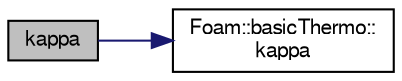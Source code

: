 digraph "kappa"
{
  bgcolor="transparent";
  edge [fontname="FreeSans",fontsize="10",labelfontname="FreeSans",labelfontsize="10"];
  node [fontname="FreeSans",fontsize="10",shape=record];
  rankdir="LR";
  Node1524 [label="kappa",height=0.2,width=0.4,color="black", fillcolor="grey75", style="filled", fontcolor="black"];
  Node1524 -> Node1525 [color="midnightblue",fontsize="10",style="solid",fontname="FreeSans"];
  Node1525 [label="Foam::basicThermo::\lkappa",height=0.2,width=0.4,color="black",URL="$a29734.html#a378a5c7f7107141d670b1e03e09ea6ca",tooltip="Thermal diffusivity for temperature of mixture [J/m/s/K]. "];
}
